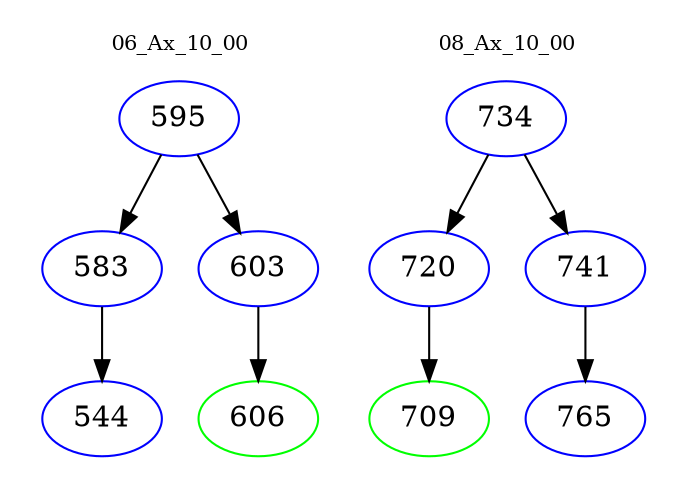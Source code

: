 digraph{
subgraph cluster_0 {
color = white
label = "06_Ax_10_00";
fontsize=10;
T0_595 [label="595", color="blue"]
T0_595 -> T0_583 [color="black"]
T0_583 [label="583", color="blue"]
T0_583 -> T0_544 [color="black"]
T0_544 [label="544", color="blue"]
T0_595 -> T0_603 [color="black"]
T0_603 [label="603", color="blue"]
T0_603 -> T0_606 [color="black"]
T0_606 [label="606", color="green"]
}
subgraph cluster_1 {
color = white
label = "08_Ax_10_00";
fontsize=10;
T1_734 [label="734", color="blue"]
T1_734 -> T1_720 [color="black"]
T1_720 [label="720", color="blue"]
T1_720 -> T1_709 [color="black"]
T1_709 [label="709", color="green"]
T1_734 -> T1_741 [color="black"]
T1_741 [label="741", color="blue"]
T1_741 -> T1_765 [color="black"]
T1_765 [label="765", color="blue"]
}
}
